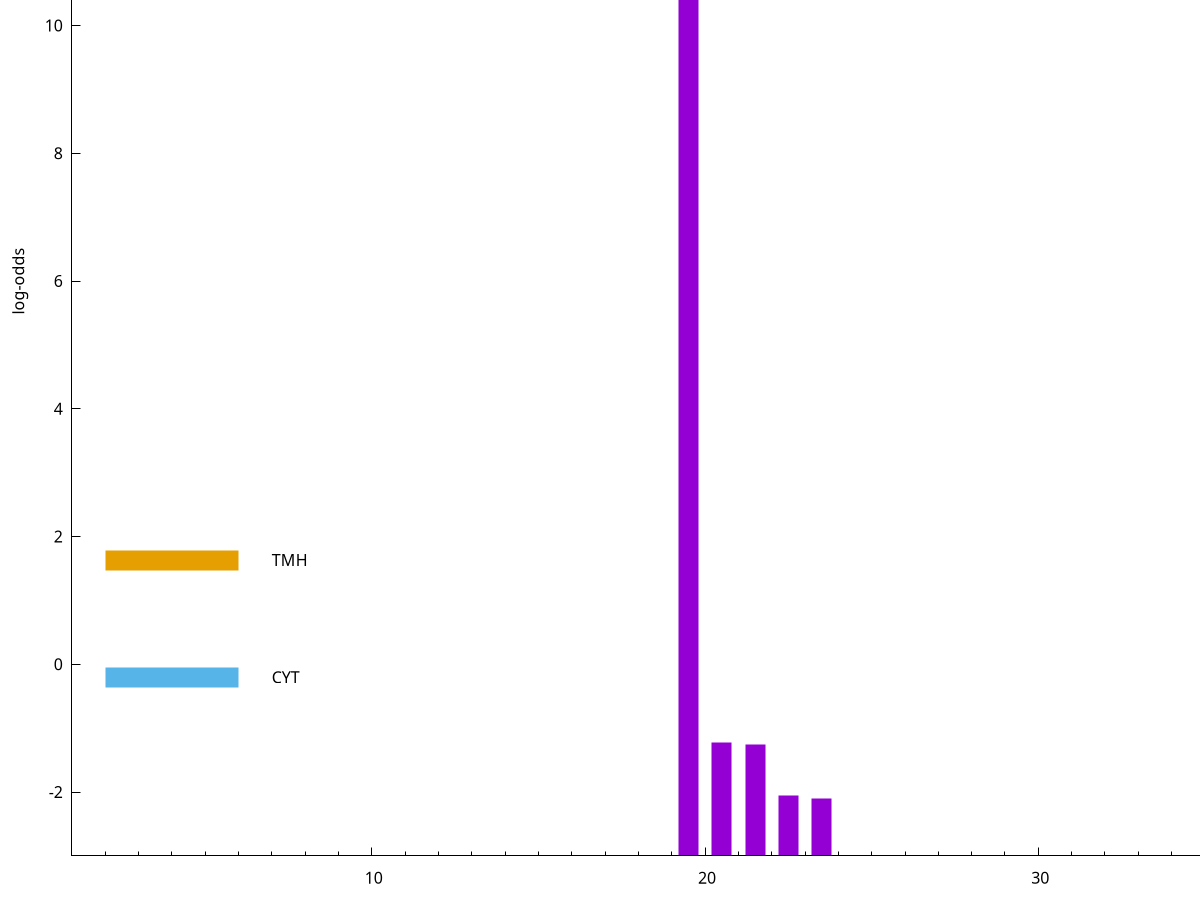 set title "LipoP predictions for SRR4017849.gff"
set size 2., 1.4
set xrange [1:70] 
set mxtics 10
set yrange [-3:15]
set y2range [0:18]
set ylabel "log-odds"
set term postscript eps color solid "Helvetica" 30
set output "SRR4017849.gff30.eps"
set arrow from 2,11.092 to 6,11.092 nohead lt 1 lw 20
set label "SpI" at 7,11.092
set arrow from 2,1.63137 to 6,1.63137 nohead lt 4 lw 20
set label "TMH" at 7,1.63137
set arrow from 2,-0.200913 to 6,-0.200913 nohead lt 3 lw 20
set label "CYT" at 7,-0.200913
set arrow from 2,11.092 to 6,11.092 nohead lt 1 lw 20
set label "SpI" at 7,11.092
# NOTE: The scores below are the log-odds scores with the threshold
# NOTE: subtracted (a hack to make gnuplot make the histogram all
# NOTE: look nice).
plot "-" axes x1y2 title "" with impulses lt 1 lw 20
19.500000 14.091000
20.500000 1.776530
21.500000 1.741010
22.500000 0.951090
23.500000 0.892770
e
exit
